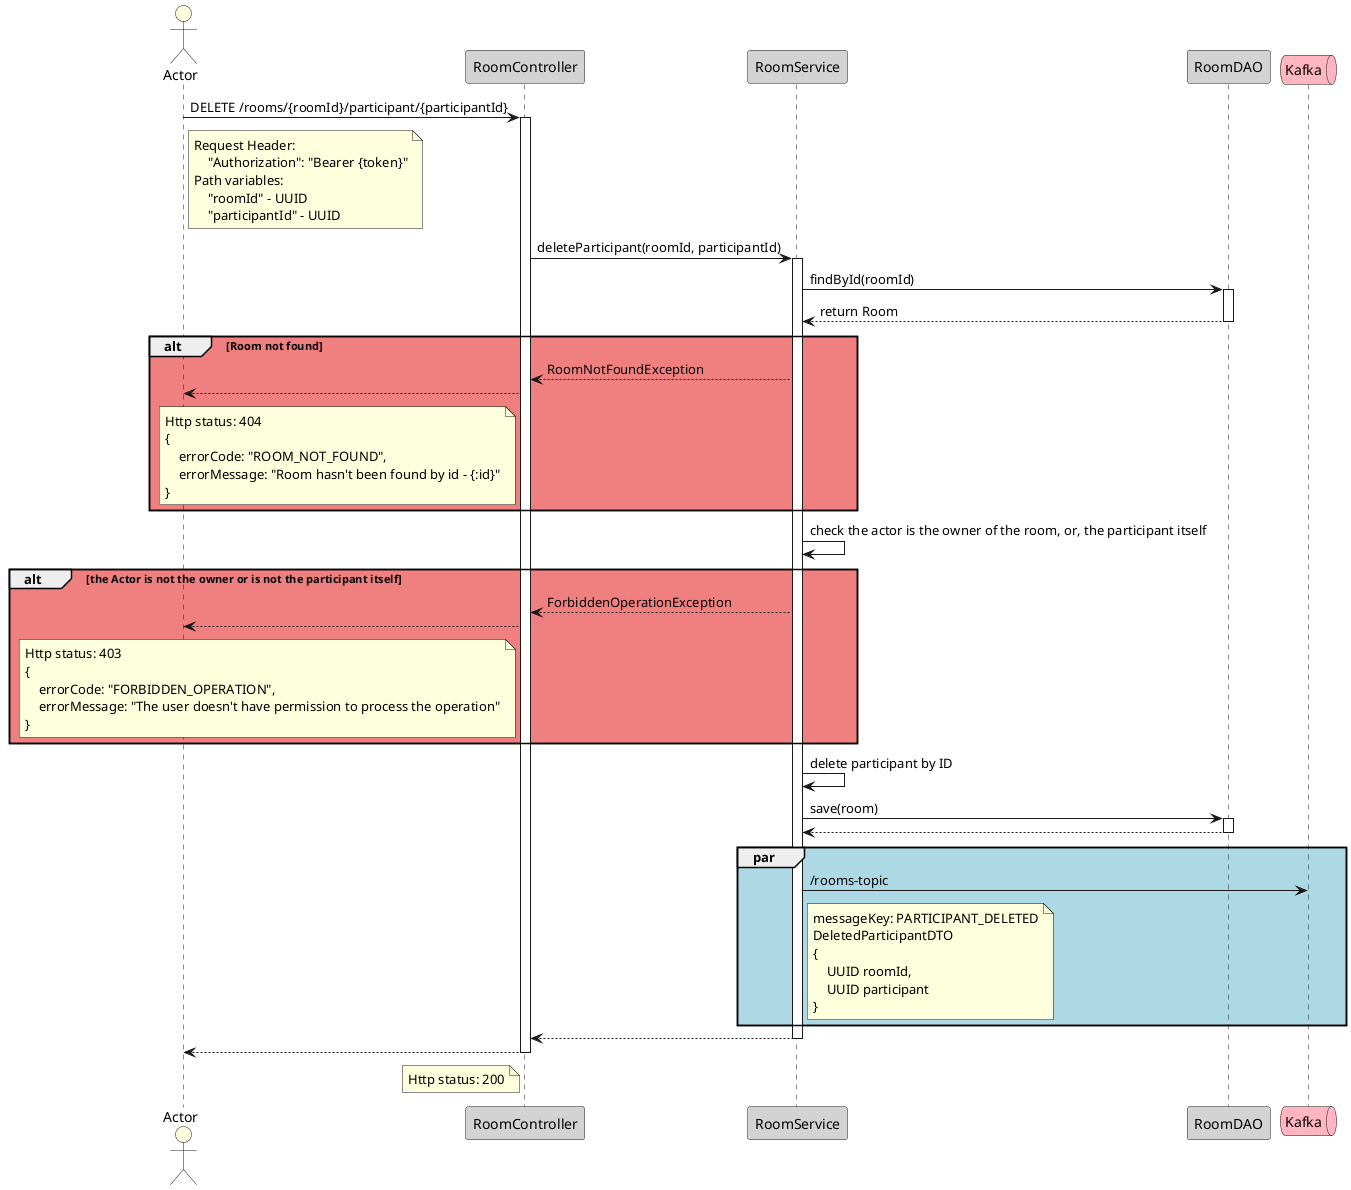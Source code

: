 @startuml

actor "Actor" as a #LightYellow
participant "RoomController" as controller #LightGray
participant "RoomService" as roomService #LightGray
participant "RoomDAO" as roomDao #LightGray
queue Kafka as kafka #LightPink

a -> controller: DELETE /rooms/{roomId}/participant/{participantId}
note right a
Request Header:
    "Authorization": "Bearer {token}"
Path variables:
    "roomId" - UUID
    "participantId" - UUID
end note
activate controller

controller -> roomService: deleteParticipant(roomId, participantId)
note right controller
end note
activate roomService

roomService -> roomDao: findById(roomId)
activate roomDao
roomDao --> roomService: return Room
deactivate roomDao

alt #LightCoral Room not found
    roomService --> controller: RoomNotFoundException
    controller --> a
    note left controller
    Http status: 404
    {
        errorCode: "ROOM_NOT_FOUND",
        errorMessage: "Room hasn't been found by id - {:id}"
    }
    end note
end

roomService -> roomService: check the actor is the owner of the room, or, the participant itself

alt #LightCoral the Actor is not the owner or is not the participant itself
    roomService --> controller: ForbiddenOperationException
    controller --> a
    note left controller
    Http status: 403
    {
        errorCode: "FORBIDDEN_OPERATION",
        errorMessage: "The user doesn't have permission to process the operation"
    }
    end note
end

roomService -> roomService: delete participant by ID

roomService -> roomDao: save(room)
activate roomDao
roomDao --> roomService
deactivate roomDao

par #LightBlue
    roomService -> kafka: /rooms-topic
    note right roomService
    messageKey: PARTICIPANT_DELETED
    DeletedParticipantDTO
    {
        UUID roomId,
        UUID participant
    }
    end note
end

roomService --> controller
deactivate roomService

controller --> a
note left controller
Http status: 200
end note
deactivate controller

@enduml